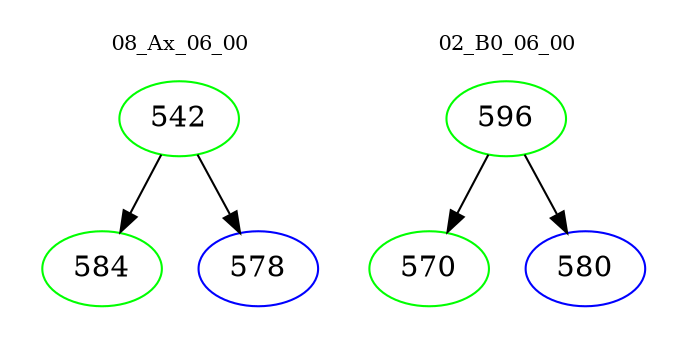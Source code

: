 digraph{
subgraph cluster_0 {
color = white
label = "08_Ax_06_00";
fontsize=10;
T0_542 [label="542", color="green"]
T0_542 -> T0_584 [color="black"]
T0_584 [label="584", color="green"]
T0_542 -> T0_578 [color="black"]
T0_578 [label="578", color="blue"]
}
subgraph cluster_1 {
color = white
label = "02_B0_06_00";
fontsize=10;
T1_596 [label="596", color="green"]
T1_596 -> T1_570 [color="black"]
T1_570 [label="570", color="green"]
T1_596 -> T1_580 [color="black"]
T1_580 [label="580", color="blue"]
}
}
